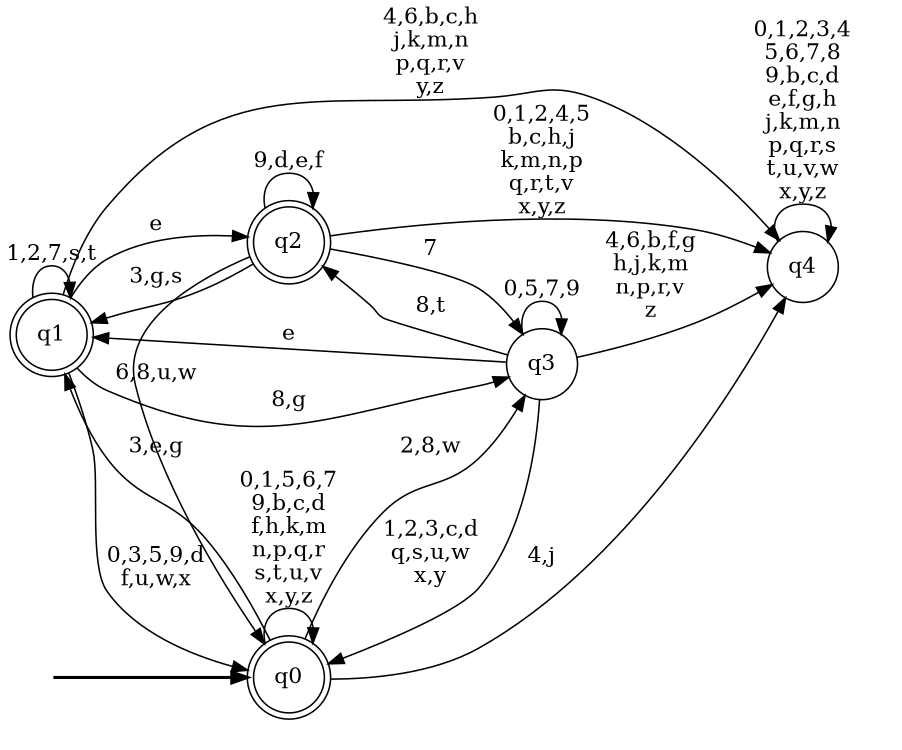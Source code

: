 digraph BlueStar {
__start0 [style = invis, shape = none, label = "", width = 0, height = 0];

rankdir=LR;
size="8,5";

s0 [style="rounded,filled", color="black", fillcolor="white" shape="doublecircle", label="q0"];
s1 [style="rounded,filled", color="black", fillcolor="white" shape="doublecircle", label="q1"];
s2 [style="rounded,filled", color="black", fillcolor="white" shape="doublecircle", label="q2"];
s3 [style="filled", color="black", fillcolor="white" shape="circle", label="q3"];
s4 [style="filled", color="black", fillcolor="white" shape="circle", label="q4"];
subgraph cluster_main { 
	graph [pad=".75", ranksep="0.15", nodesep="0.15"];
	 style=invis; 
	__start0 -> s0 [penwidth=2];
}
s0 -> s0 [label="0,1,5,6,7\n9,b,c,d\nf,h,k,m\nn,p,q,r\ns,t,u,v\nx,y,z"];
s0 -> s1 [label="3,e,g"];
s0 -> s3 [label="2,8,w"];
s0 -> s4 [label="4,j"];
s1 -> s0 [label="0,3,5,9,d\nf,u,w,x"];
s1 -> s1 [label="1,2,7,s,t"];
s1 -> s2 [label="e"];
s1 -> s3 [label="8,g"];
s1 -> s4 [label="4,6,b,c,h\nj,k,m,n\np,q,r,v\ny,z"];
s2 -> s0 [label="6,8,u,w"];
s2 -> s1 [label="3,g,s"];
s2 -> s2 [label="9,d,e,f"];
s2 -> s3 [label="7"];
s2 -> s4 [label="0,1,2,4,5\nb,c,h,j\nk,m,n,p\nq,r,t,v\nx,y,z"];
s3 -> s0 [label="1,2,3,c,d\nq,s,u,w\nx,y"];
s3 -> s1 [label="e"];
s3 -> s2 [label="8,t"];
s3 -> s3 [label="0,5,7,9"];
s3 -> s4 [label="4,6,b,f,g\nh,j,k,m\nn,p,r,v\nz"];
s4 -> s4 [label="0,1,2,3,4\n5,6,7,8\n9,b,c,d\ne,f,g,h\nj,k,m,n\np,q,r,s\nt,u,v,w\nx,y,z"];

}